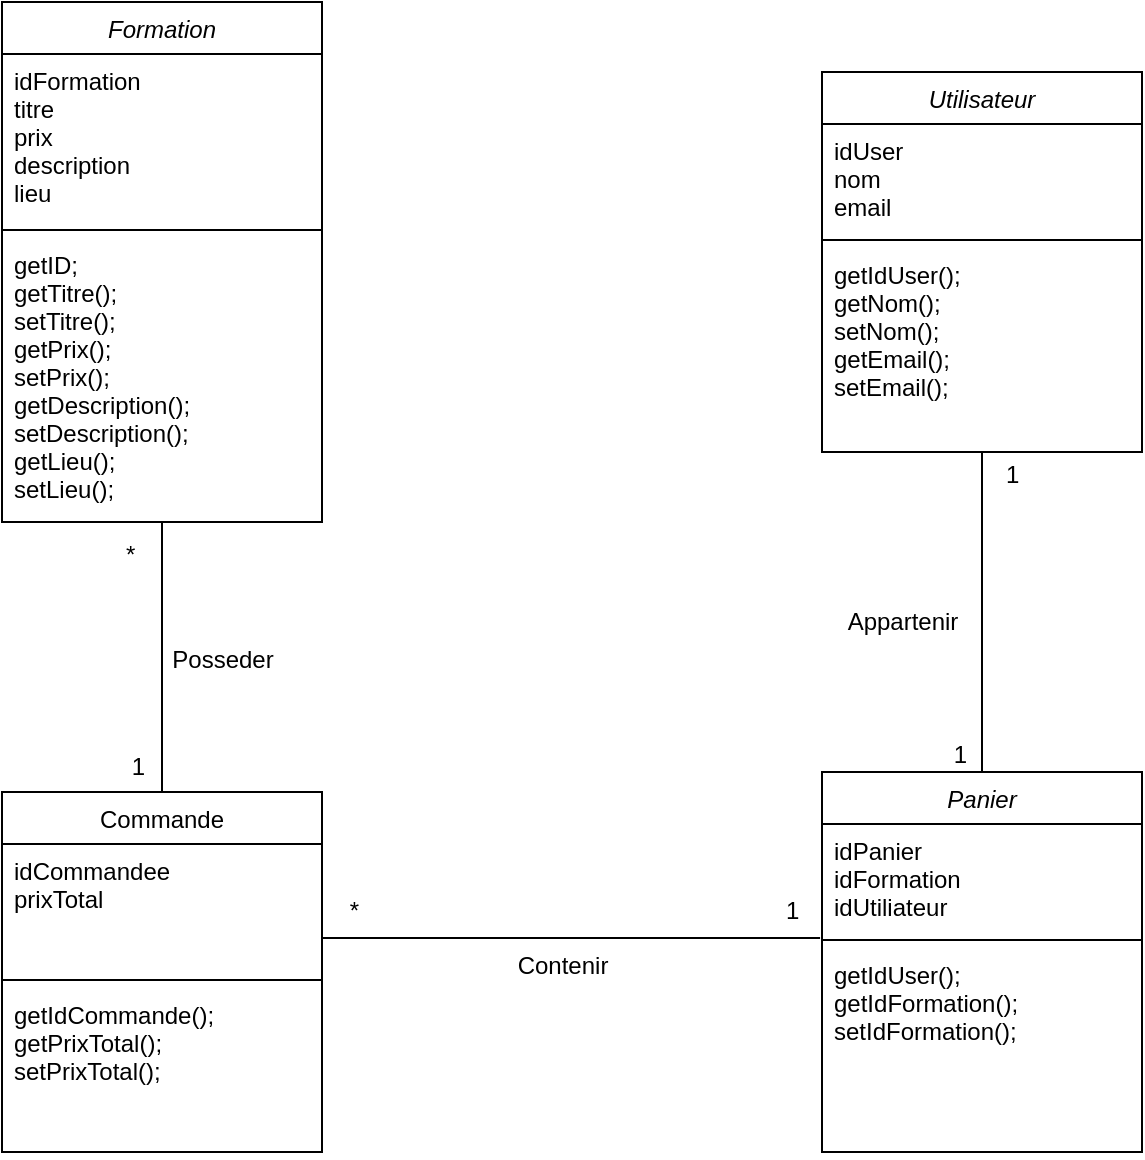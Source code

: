 <mxfile version="23.1.2" type="device">
  <diagram id="C5RBs43oDa-KdzZeNtuy" name="Page-1">
    <mxGraphModel dx="2074" dy="792" grid="1" gridSize="10" guides="1" tooltips="1" connect="1" arrows="1" fold="1" page="1" pageScale="1" pageWidth="827" pageHeight="1169" math="0" shadow="0">
      <root>
        <mxCell id="WIyWlLk6GJQsqaUBKTNV-0" />
        <mxCell id="WIyWlLk6GJQsqaUBKTNV-1" parent="WIyWlLk6GJQsqaUBKTNV-0" />
        <mxCell id="zkfFHV4jXpPFQw0GAbJ--0" value="Formation" style="swimlane;fontStyle=2;align=center;verticalAlign=top;childLayout=stackLayout;horizontal=1;startSize=26;horizontalStack=0;resizeParent=1;resizeLast=0;collapsible=1;marginBottom=0;rounded=0;shadow=0;strokeWidth=1;" parent="WIyWlLk6GJQsqaUBKTNV-1" vertex="1">
          <mxGeometry x="120" y="155" width="160" height="260" as="geometry">
            <mxRectangle x="230" y="140" width="160" height="26" as="alternateBounds" />
          </mxGeometry>
        </mxCell>
        <mxCell id="zkfFHV4jXpPFQw0GAbJ--1" value="idFormation&#xa;titre&#xa;prix&#xa;description&#xa;lieu&#xa;" style="text;align=left;verticalAlign=top;spacingLeft=4;spacingRight=4;overflow=hidden;rotatable=0;points=[[0,0.5],[1,0.5]];portConstraint=eastwest;" parent="zkfFHV4jXpPFQw0GAbJ--0" vertex="1">
          <mxGeometry y="26" width="160" height="84" as="geometry" />
        </mxCell>
        <mxCell id="zkfFHV4jXpPFQw0GAbJ--4" value="" style="line;html=1;strokeWidth=1;align=left;verticalAlign=middle;spacingTop=-1;spacingLeft=3;spacingRight=3;rotatable=0;labelPosition=right;points=[];portConstraint=eastwest;" parent="zkfFHV4jXpPFQw0GAbJ--0" vertex="1">
          <mxGeometry y="110" width="160" height="8" as="geometry" />
        </mxCell>
        <mxCell id="zkfFHV4jXpPFQw0GAbJ--5" value="getID;&#xa;getTitre();&#xa;setTitre();&#xa;getPrix();&#xa;setPrix();&#xa;getDescription();&#xa;setDescription();&#xa;getLieu();&#xa;setLieu();&#xa;" style="text;align=left;verticalAlign=top;spacingLeft=4;spacingRight=4;overflow=hidden;rotatable=0;points=[[0,0.5],[1,0.5]];portConstraint=eastwest;" parent="zkfFHV4jXpPFQw0GAbJ--0" vertex="1">
          <mxGeometry y="118" width="160" height="142" as="geometry" />
        </mxCell>
        <mxCell id="zkfFHV4jXpPFQw0GAbJ--17" value="Commande" style="swimlane;fontStyle=0;align=center;verticalAlign=top;childLayout=stackLayout;horizontal=1;startSize=26;horizontalStack=0;resizeParent=1;resizeLast=0;collapsible=1;marginBottom=0;rounded=0;shadow=0;strokeWidth=1;" parent="WIyWlLk6GJQsqaUBKTNV-1" vertex="1">
          <mxGeometry x="120" y="550" width="160" height="180" as="geometry">
            <mxRectangle x="550" y="140" width="160" height="26" as="alternateBounds" />
          </mxGeometry>
        </mxCell>
        <mxCell id="zkfFHV4jXpPFQw0GAbJ--18" value="idCommandee&#xa;prixTotal&#xa;" style="text;align=left;verticalAlign=top;spacingLeft=4;spacingRight=4;overflow=hidden;rotatable=0;points=[[0,0.5],[1,0.5]];portConstraint=eastwest;" parent="zkfFHV4jXpPFQw0GAbJ--17" vertex="1">
          <mxGeometry y="26" width="160" height="64" as="geometry" />
        </mxCell>
        <mxCell id="zkfFHV4jXpPFQw0GAbJ--23" value="" style="line;html=1;strokeWidth=1;align=left;verticalAlign=middle;spacingTop=-1;spacingLeft=3;spacingRight=3;rotatable=0;labelPosition=right;points=[];portConstraint=eastwest;" parent="zkfFHV4jXpPFQw0GAbJ--17" vertex="1">
          <mxGeometry y="90" width="160" height="8" as="geometry" />
        </mxCell>
        <mxCell id="zkfFHV4jXpPFQw0GAbJ--24" value="getIdCommande();&#xa;getPrixTotal();&#xa;setPrixTotal();&#xa;" style="text;align=left;verticalAlign=top;spacingLeft=4;spacingRight=4;overflow=hidden;rotatable=0;points=[[0,0.5],[1,0.5]];portConstraint=eastwest;" parent="zkfFHV4jXpPFQw0GAbJ--17" vertex="1">
          <mxGeometry y="98" width="160" height="82" as="geometry" />
        </mxCell>
        <mxCell id="zkfFHV4jXpPFQw0GAbJ--26" value="" style="endArrow=none;shadow=0;strokeWidth=1;rounded=0;endFill=0;edgeStyle=elbowEdgeStyle;elbow=vertical;entryX=0.5;entryY=0;entryDx=0;entryDy=0;" parent="WIyWlLk6GJQsqaUBKTNV-1" source="zkfFHV4jXpPFQw0GAbJ--0" target="zkfFHV4jXpPFQw0GAbJ--17" edge="1">
          <mxGeometry x="0.5" y="41" relative="1" as="geometry">
            <mxPoint x="380" y="192" as="sourcePoint" />
            <mxPoint x="540" y="192" as="targetPoint" />
            <mxPoint x="-40" y="32" as="offset" />
          </mxGeometry>
        </mxCell>
        <mxCell id="zkfFHV4jXpPFQw0GAbJ--27" value="*" style="resizable=0;align=left;verticalAlign=bottom;labelBackgroundColor=none;fontSize=12;" parent="zkfFHV4jXpPFQw0GAbJ--26" connectable="0" vertex="1">
          <mxGeometry x="-1" relative="1" as="geometry">
            <mxPoint x="-20" y="25" as="offset" />
          </mxGeometry>
        </mxCell>
        <mxCell id="zkfFHV4jXpPFQw0GAbJ--28" value="1" style="resizable=0;align=right;verticalAlign=bottom;labelBackgroundColor=none;fontSize=12;" parent="zkfFHV4jXpPFQw0GAbJ--26" connectable="0" vertex="1">
          <mxGeometry x="1" relative="1" as="geometry">
            <mxPoint x="-7" y="-4" as="offset" />
          </mxGeometry>
        </mxCell>
        <mxCell id="zkfFHV4jXpPFQw0GAbJ--29" value="Posseder" style="text;html=1;resizable=0;points=[];;align=center;verticalAlign=middle;labelBackgroundColor=none;rounded=0;shadow=0;strokeWidth=1;fontSize=12;" parent="zkfFHV4jXpPFQw0GAbJ--26" vertex="1" connectable="0">
          <mxGeometry x="0.5" y="49" relative="1" as="geometry">
            <mxPoint x="-19" y="-33" as="offset" />
          </mxGeometry>
        </mxCell>
        <mxCell id="91wOWTrkEkxaa37jOwsE-0" value="Utilisateur" style="swimlane;fontStyle=2;align=center;verticalAlign=top;childLayout=stackLayout;horizontal=1;startSize=26;horizontalStack=0;resizeParent=1;resizeLast=0;collapsible=1;marginBottom=0;rounded=0;shadow=0;strokeWidth=1;" parent="WIyWlLk6GJQsqaUBKTNV-1" vertex="1">
          <mxGeometry x="530" y="190" width="160" height="190" as="geometry">
            <mxRectangle x="230" y="140" width="160" height="26" as="alternateBounds" />
          </mxGeometry>
        </mxCell>
        <mxCell id="91wOWTrkEkxaa37jOwsE-1" value="idUser&#xa;nom&#xa;email&#xa;" style="text;align=left;verticalAlign=top;spacingLeft=4;spacingRight=4;overflow=hidden;rotatable=0;points=[[0,0.5],[1,0.5]];portConstraint=eastwest;" parent="91wOWTrkEkxaa37jOwsE-0" vertex="1">
          <mxGeometry y="26" width="160" height="54" as="geometry" />
        </mxCell>
        <mxCell id="91wOWTrkEkxaa37jOwsE-2" value="" style="line;html=1;strokeWidth=1;align=left;verticalAlign=middle;spacingTop=-1;spacingLeft=3;spacingRight=3;rotatable=0;labelPosition=right;points=[];portConstraint=eastwest;" parent="91wOWTrkEkxaa37jOwsE-0" vertex="1">
          <mxGeometry y="80" width="160" height="8" as="geometry" />
        </mxCell>
        <mxCell id="91wOWTrkEkxaa37jOwsE-3" value="getIdUser();&#xa;getNom();&#xa;setNom();&#xa;getEmail();&#xa;setEmail();&#xa;" style="text;align=left;verticalAlign=top;spacingLeft=4;spacingRight=4;overflow=hidden;rotatable=0;points=[[0,0.5],[1,0.5]];portConstraint=eastwest;" parent="91wOWTrkEkxaa37jOwsE-0" vertex="1">
          <mxGeometry y="88" width="160" height="82" as="geometry" />
        </mxCell>
        <mxCell id="iP_y70Q6tCzTpN7ILjgf-0" value="Panier" style="swimlane;fontStyle=2;align=center;verticalAlign=top;childLayout=stackLayout;horizontal=1;startSize=26;horizontalStack=0;resizeParent=1;resizeLast=0;collapsible=1;marginBottom=0;rounded=0;shadow=0;strokeWidth=1;" vertex="1" parent="WIyWlLk6GJQsqaUBKTNV-1">
          <mxGeometry x="530" y="540" width="160" height="190" as="geometry">
            <mxRectangle x="230" y="140" width="160" height="26" as="alternateBounds" />
          </mxGeometry>
        </mxCell>
        <mxCell id="iP_y70Q6tCzTpN7ILjgf-1" value="idPanier&#xa;idFormation&#xa;idUtiliateur&#xa;" style="text;align=left;verticalAlign=top;spacingLeft=4;spacingRight=4;overflow=hidden;rotatable=0;points=[[0,0.5],[1,0.5]];portConstraint=eastwest;" vertex="1" parent="iP_y70Q6tCzTpN7ILjgf-0">
          <mxGeometry y="26" width="160" height="54" as="geometry" />
        </mxCell>
        <mxCell id="iP_y70Q6tCzTpN7ILjgf-2" value="" style="line;html=1;strokeWidth=1;align=left;verticalAlign=middle;spacingTop=-1;spacingLeft=3;spacingRight=3;rotatable=0;labelPosition=right;points=[];portConstraint=eastwest;" vertex="1" parent="iP_y70Q6tCzTpN7ILjgf-0">
          <mxGeometry y="80" width="160" height="8" as="geometry" />
        </mxCell>
        <mxCell id="iP_y70Q6tCzTpN7ILjgf-3" value="getIdUser();&#xa;getIdFormation();&#xa;setIdFormation();" style="text;align=left;verticalAlign=top;spacingLeft=4;spacingRight=4;overflow=hidden;rotatable=0;points=[[0,0.5],[1,0.5]];portConstraint=eastwest;" vertex="1" parent="iP_y70Q6tCzTpN7ILjgf-0">
          <mxGeometry y="88" width="160" height="82" as="geometry" />
        </mxCell>
        <mxCell id="iP_y70Q6tCzTpN7ILjgf-5" value="" style="endArrow=none;shadow=0;strokeWidth=1;rounded=0;endFill=0;elbow=vertical;entryX=0.5;entryY=0;entryDx=0;entryDy=0;exitX=0.5;exitY=1;exitDx=0;exitDy=0;" edge="1" parent="WIyWlLk6GJQsqaUBKTNV-1" source="91wOWTrkEkxaa37jOwsE-0" target="iP_y70Q6tCzTpN7ILjgf-0">
          <mxGeometry x="0.5" y="41" relative="1" as="geometry">
            <mxPoint x="560" y="370" as="sourcePoint" />
            <mxPoint x="607" y="480" as="targetPoint" />
            <mxPoint x="-40" y="32" as="offset" />
          </mxGeometry>
        </mxCell>
        <mxCell id="iP_y70Q6tCzTpN7ILjgf-6" value="1" style="resizable=0;align=left;verticalAlign=bottom;labelBackgroundColor=none;fontSize=12;" connectable="0" vertex="1" parent="iP_y70Q6tCzTpN7ILjgf-5">
          <mxGeometry x="-1" relative="1" as="geometry">
            <mxPoint x="10" y="20" as="offset" />
          </mxGeometry>
        </mxCell>
        <mxCell id="iP_y70Q6tCzTpN7ILjgf-7" value="1" style="resizable=0;align=right;verticalAlign=bottom;labelBackgroundColor=none;fontSize=12;" connectable="0" vertex="1" parent="iP_y70Q6tCzTpN7ILjgf-5">
          <mxGeometry x="1" relative="1" as="geometry">
            <mxPoint x="-6" as="offset" />
          </mxGeometry>
        </mxCell>
        <mxCell id="iP_y70Q6tCzTpN7ILjgf-8" value="Appartenir" style="text;html=1;resizable=0;points=[];;align=center;verticalAlign=middle;labelBackgroundColor=none;rounded=0;shadow=0;strokeWidth=1;fontSize=12;" vertex="1" connectable="0" parent="iP_y70Q6tCzTpN7ILjgf-5">
          <mxGeometry x="0.5" y="49" relative="1" as="geometry">
            <mxPoint x="-89" y="-35" as="offset" />
          </mxGeometry>
        </mxCell>
        <mxCell id="iP_y70Q6tCzTpN7ILjgf-16" value="" style="endArrow=none;shadow=0;strokeWidth=1;rounded=0;endFill=0;edgeStyle=elbowEdgeStyle;elbow=vertical;exitX=-0.006;exitY=0.079;exitDx=0;exitDy=0;exitPerimeter=0;" edge="1" parent="WIyWlLk6GJQsqaUBKTNV-1">
          <mxGeometry x="0.5" y="41" relative="1" as="geometry">
            <mxPoint x="529.04" y="623.01" as="sourcePoint" />
            <mxPoint x="280" y="623" as="targetPoint" />
            <mxPoint x="-40" y="32" as="offset" />
          </mxGeometry>
        </mxCell>
        <mxCell id="iP_y70Q6tCzTpN7ILjgf-17" value="1" style="resizable=0;align=left;verticalAlign=bottom;labelBackgroundColor=none;fontSize=12;" connectable="0" vertex="1" parent="iP_y70Q6tCzTpN7ILjgf-16">
          <mxGeometry x="-1" relative="1" as="geometry">
            <mxPoint x="-19" y="-5" as="offset" />
          </mxGeometry>
        </mxCell>
        <mxCell id="iP_y70Q6tCzTpN7ILjgf-18" value="*" style="resizable=0;align=right;verticalAlign=bottom;labelBackgroundColor=none;fontSize=12;" connectable="0" vertex="1" parent="iP_y70Q6tCzTpN7ILjgf-16">
          <mxGeometry x="1" relative="1" as="geometry">
            <mxPoint x="20" y="-5" as="offset" />
          </mxGeometry>
        </mxCell>
        <mxCell id="iP_y70Q6tCzTpN7ILjgf-19" value="Contenir" style="text;html=1;resizable=0;points=[];;align=center;verticalAlign=middle;labelBackgroundColor=none;rounded=0;shadow=0;strokeWidth=1;fontSize=12;" vertex="1" connectable="0" parent="iP_y70Q6tCzTpN7ILjgf-16">
          <mxGeometry x="0.5" y="49" relative="1" as="geometry">
            <mxPoint x="58" y="-35" as="offset" />
          </mxGeometry>
        </mxCell>
      </root>
    </mxGraphModel>
  </diagram>
</mxfile>
